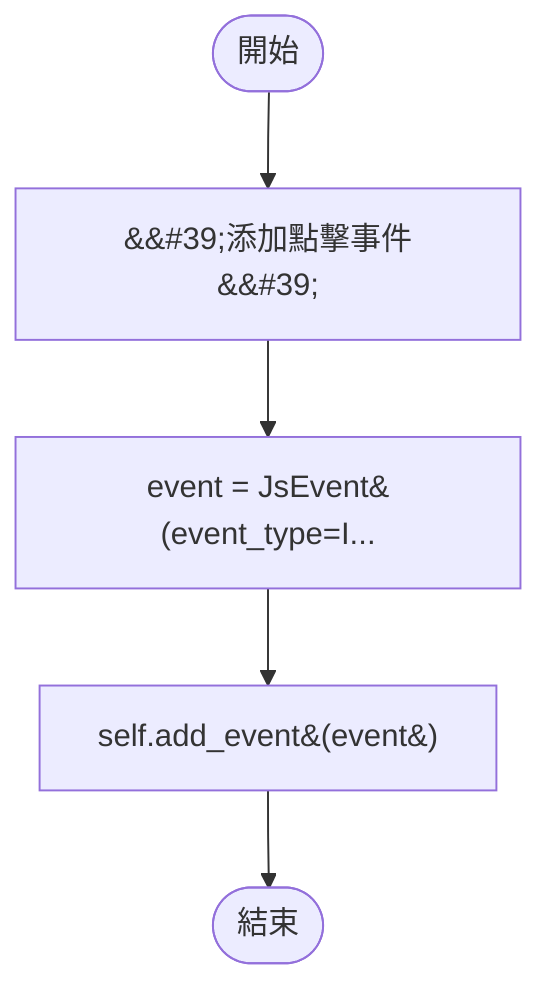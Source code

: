 flowchart TB
    n1([開始])
    n2([結束])
    n3[&amp;&#35;39;添加點擊事件&amp;&#35;39;]
    n4[event = JsEvent&#40;event_type=I...]
    n5[self.add_event&#40;event&#41;]
    n1 --> n3
    n3 --> n4
    n4 --> n5
    n5 --> n2
